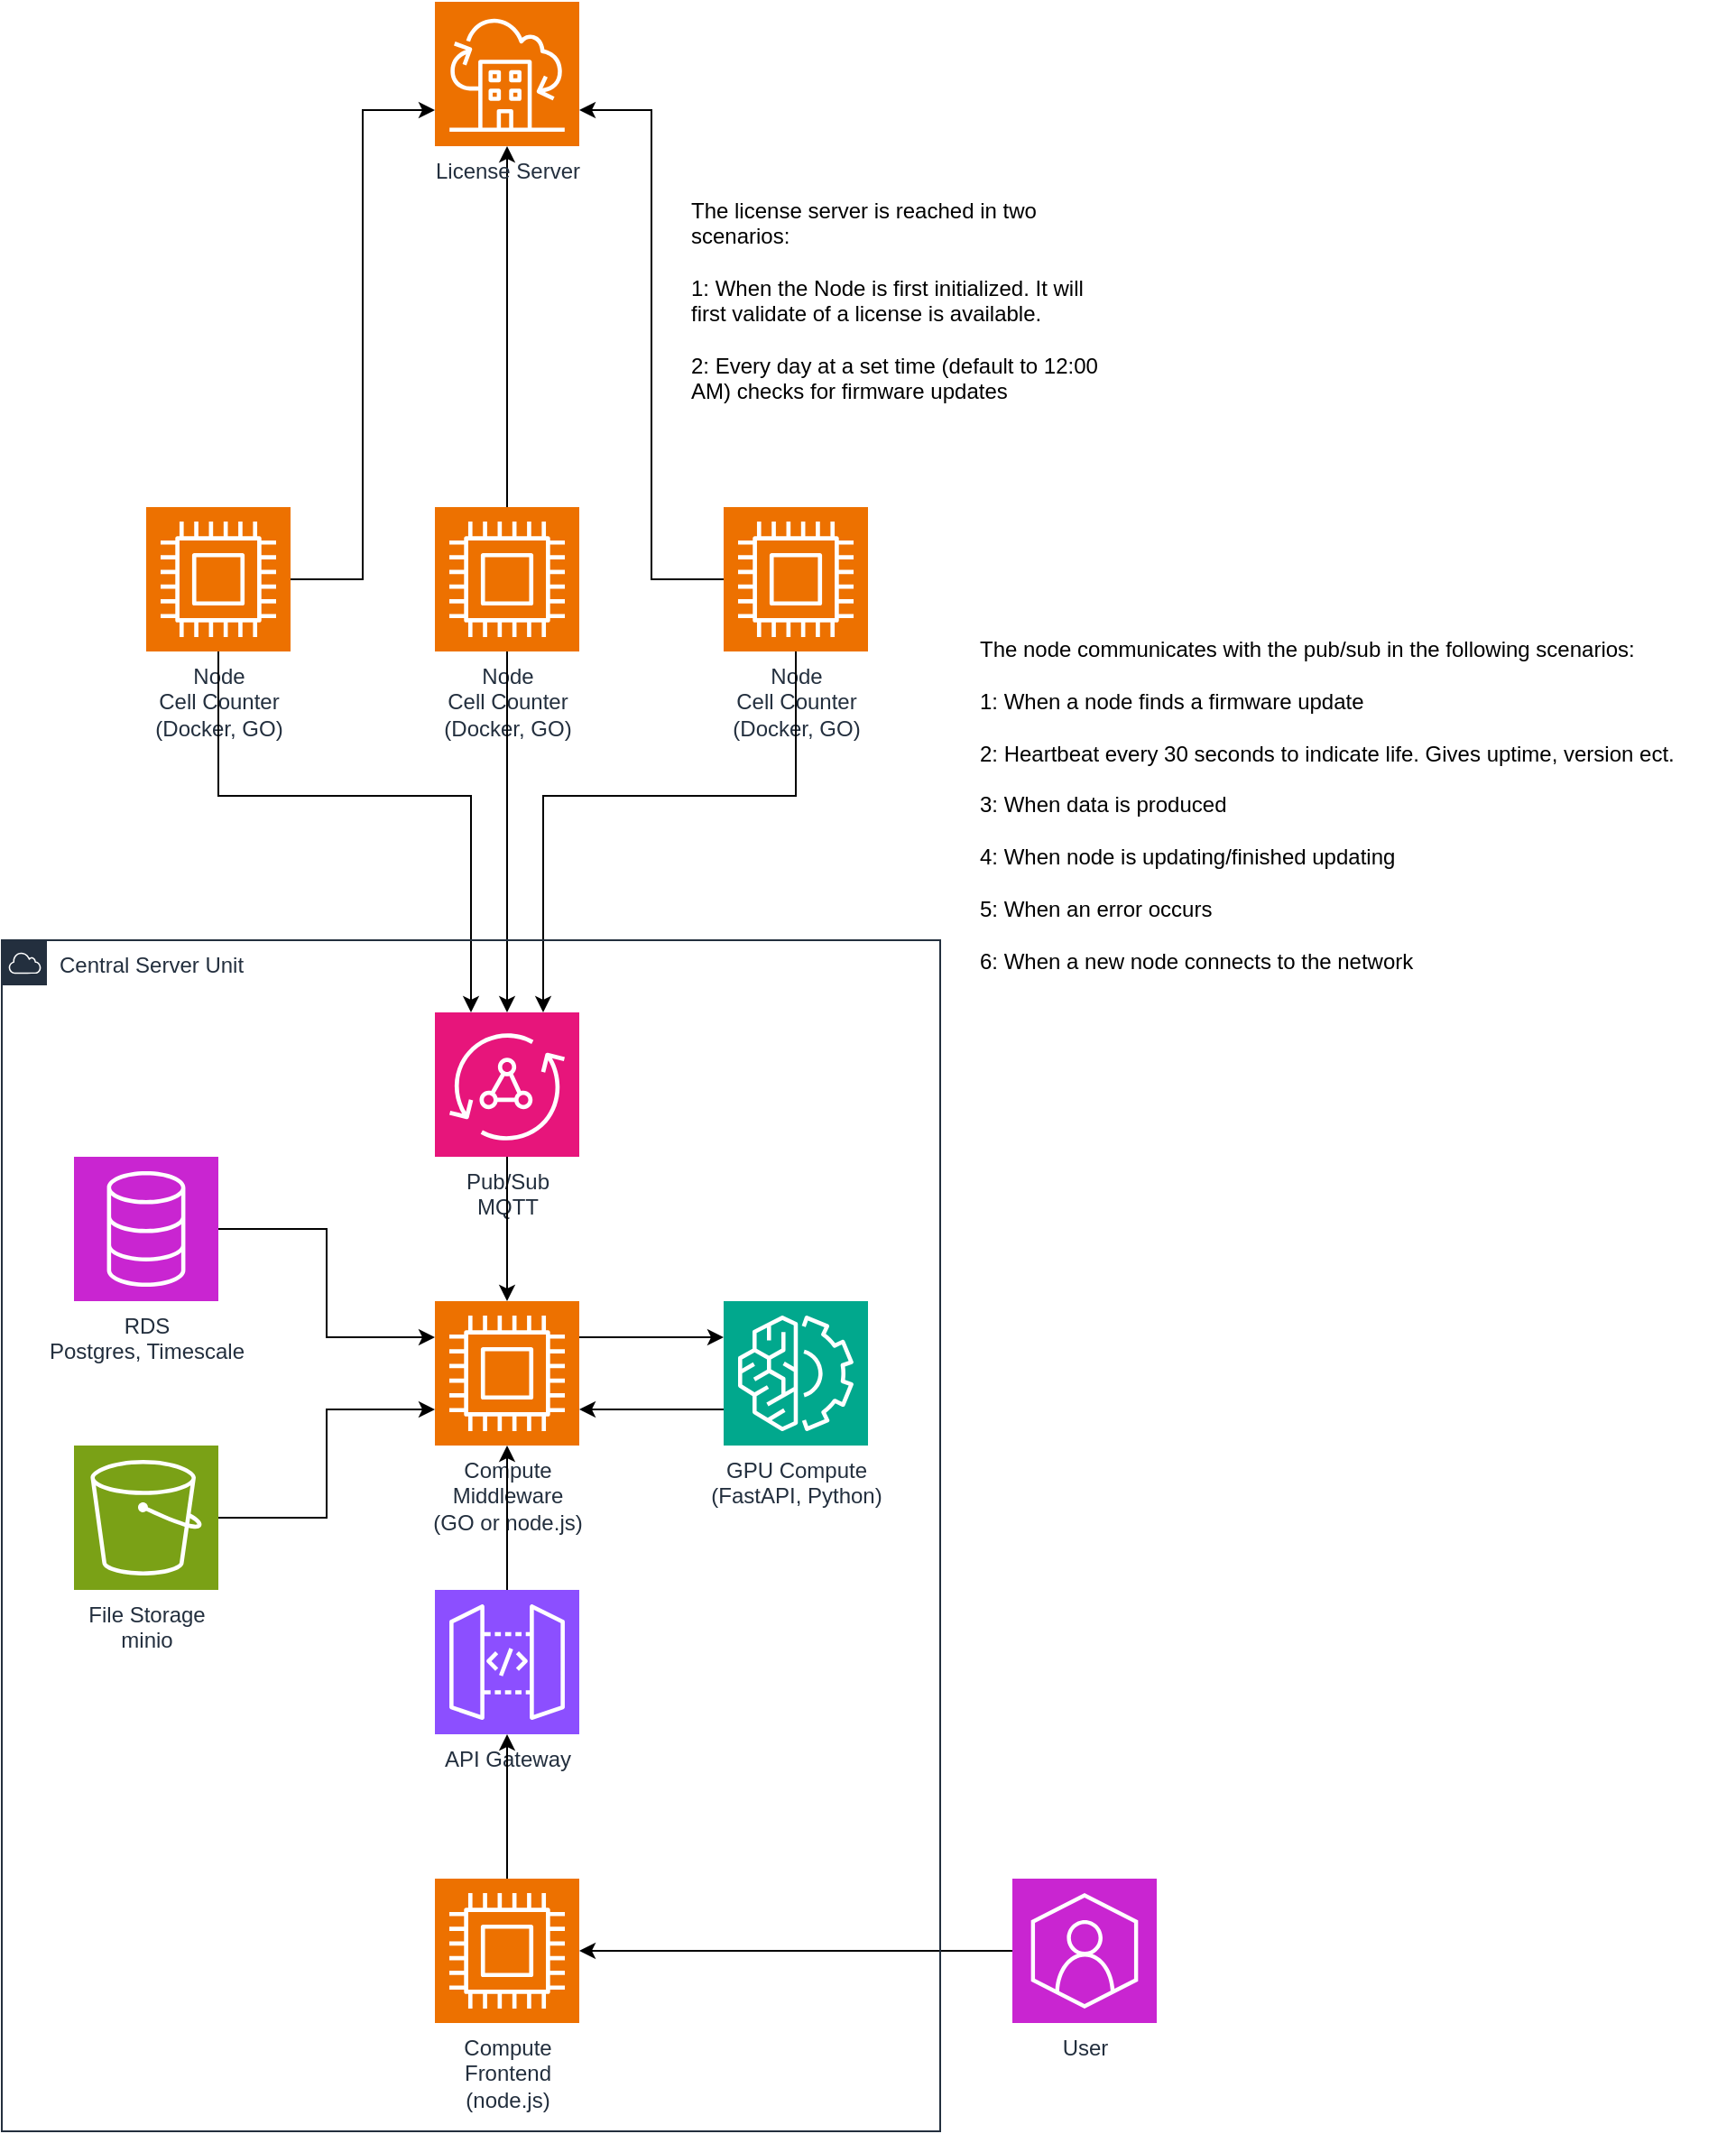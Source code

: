 <mxfile pages="2">
    <diagram name="Page-1" id="LXhIsruKm2uqg0XBaRkz">
        <mxGraphModel dx="1630" dy="1890" grid="1" gridSize="10" guides="1" tooltips="1" connect="1" arrows="1" fold="1" page="1" pageScale="1" pageWidth="850" pageHeight="1100" math="0" shadow="0">
            <root>
                <mxCell id="0"/>
                <mxCell id="1" parent="0"/>
                <mxCell id="uKiy49xHJSryWTfkeQc2-10" value="&lt;div&gt;Pub/Sub&lt;/div&gt;&lt;div&gt;MQTT&lt;/div&gt;" style="sketch=0;points=[[0,0,0],[0.25,0,0],[0.5,0,0],[0.75,0,0],[1,0,0],[0,1,0],[0.25,1,0],[0.5,1,0],[0.75,1,0],[1,1,0],[0,0.25,0],[0,0.5,0],[0,0.75,0],[1,0.25,0],[1,0.5,0],[1,0.75,0]];outlineConnect=0;fontColor=#232F3E;fillColor=#E7157B;strokeColor=#ffffff;dashed=0;verticalLabelPosition=bottom;verticalAlign=top;align=center;html=1;fontSize=12;fontStyle=0;aspect=fixed;shape=mxgraph.aws4.resourceIcon;resIcon=mxgraph.aws4.appsync;" parent="1" vertex="1">
                    <mxGeometry x="440" y="360" width="80" height="80" as="geometry"/>
                </mxCell>
                <mxCell id="uKiy49xHJSryWTfkeQc2-11" value="RDS&lt;div&gt;Postgres, Timescale&lt;/div&gt;" style="sketch=0;points=[[0,0,0],[0.25,0,0],[0.5,0,0],[0.75,0,0],[1,0,0],[0,1,0],[0.25,1,0],[0.5,1,0],[0.75,1,0],[1,1,0],[0,0.25,0],[0,0.5,0],[0,0.75,0],[1,0.25,0],[1,0.5,0],[1,0.75,0]];outlineConnect=0;fontColor=#232F3E;fillColor=#C925D1;strokeColor=#ffffff;dashed=0;verticalLabelPosition=bottom;verticalAlign=top;align=center;html=1;fontSize=12;fontStyle=0;aspect=fixed;shape=mxgraph.aws4.resourceIcon;resIcon=mxgraph.aws4.database;" parent="1" vertex="1">
                    <mxGeometry x="240" y="440" width="80" height="80" as="geometry"/>
                </mxCell>
                <mxCell id="uKiy49xHJSryWTfkeQc2-12" value="&lt;div&gt;GPU Compute&lt;/div&gt;&lt;div&gt;(FastAPI, Python)&lt;/div&gt;" style="sketch=0;points=[[0,0,0],[0.25,0,0],[0.5,0,0],[0.75,0,0],[1,0,0],[0,1,0],[0.25,1,0],[0.5,1,0],[0.75,1,0],[1,1,0],[0,0.25,0],[0,0.5,0],[0,0.75,0],[1,0.25,0],[1,0.5,0],[1,0.75,0]];outlineConnect=0;fontColor=#232F3E;fillColor=#01A88D;strokeColor=#ffffff;dashed=0;verticalLabelPosition=bottom;verticalAlign=top;align=center;html=1;fontSize=12;fontStyle=0;aspect=fixed;shape=mxgraph.aws4.resourceIcon;resIcon=mxgraph.aws4.machine_learning;" parent="1" vertex="1">
                    <mxGeometry x="600" y="520" width="80" height="80" as="geometry"/>
                </mxCell>
                <mxCell id="uKiy49xHJSryWTfkeQc2-13" value="File Storage&lt;div&gt;minio&lt;/div&gt;" style="sketch=0;points=[[0,0,0],[0.25,0,0],[0.5,0,0],[0.75,0,0],[1,0,0],[0,1,0],[0.25,1,0],[0.5,1,0],[0.75,1,0],[1,1,0],[0,0.25,0],[0,0.5,0],[0,0.75,0],[1,0.25,0],[1,0.5,0],[1,0.75,0]];outlineConnect=0;fontColor=#232F3E;fillColor=#7AA116;strokeColor=#ffffff;dashed=0;verticalLabelPosition=bottom;verticalAlign=top;align=center;html=1;fontSize=12;fontStyle=0;aspect=fixed;shape=mxgraph.aws4.resourceIcon;resIcon=mxgraph.aws4.s3;" parent="1" vertex="1">
                    <mxGeometry x="240" y="600" width="80" height="80" as="geometry"/>
                </mxCell>
                <mxCell id="uKiy49xHJSryWTfkeQc2-14" value="&lt;div&gt;Compute&lt;/div&gt;&lt;div&gt;Middleware&lt;/div&gt;&lt;div&gt;(GO or node.js)&lt;/div&gt;" style="sketch=0;points=[[0,0,0],[0.25,0,0],[0.5,0,0],[0.75,0,0],[1,0,0],[0,1,0],[0.25,1,0],[0.5,1,0],[0.75,1,0],[1,1,0],[0,0.25,0],[0,0.5,0],[0,0.75,0],[1,0.25,0],[1,0.5,0],[1,0.75,0]];outlineConnect=0;fontColor=#232F3E;fillColor=#ED7100;strokeColor=#ffffff;dashed=0;verticalLabelPosition=bottom;verticalAlign=top;align=center;html=1;fontSize=12;fontStyle=0;aspect=fixed;shape=mxgraph.aws4.resourceIcon;resIcon=mxgraph.aws4.compute;" parent="1" vertex="1">
                    <mxGeometry x="440" y="520" width="80" height="80" as="geometry"/>
                </mxCell>
                <mxCell id="uKiy49xHJSryWTfkeQc2-38" style="edgeStyle=orthogonalEdgeStyle;rounded=0;orthogonalLoop=1;jettySize=auto;html=1;" parent="1" source="uKiy49xHJSryWTfkeQc2-16" target="uKiy49xHJSryWTfkeQc2-14" edge="1">
                    <mxGeometry relative="1" as="geometry"/>
                </mxCell>
                <mxCell id="uKiy49xHJSryWTfkeQc2-16" value="API Gateway" style="sketch=0;points=[[0,0,0],[0.25,0,0],[0.5,0,0],[0.75,0,0],[1,0,0],[0,1,0],[0.25,1,0],[0.5,1,0],[0.75,1,0],[1,1,0],[0,0.25,0],[0,0.5,0],[0,0.75,0],[1,0.25,0],[1,0.5,0],[1,0.75,0]];outlineConnect=0;fontColor=#232F3E;fillColor=#8C4FFF;strokeColor=#ffffff;dashed=0;verticalLabelPosition=bottom;verticalAlign=top;align=center;html=1;fontSize=12;fontStyle=0;aspect=fixed;shape=mxgraph.aws4.resourceIcon;resIcon=mxgraph.aws4.api_gateway;" parent="1" vertex="1">
                    <mxGeometry x="440" y="680" width="80" height="80" as="geometry"/>
                </mxCell>
                <mxCell id="uKiy49xHJSryWTfkeQc2-17" style="edgeStyle=orthogonalEdgeStyle;rounded=0;orthogonalLoop=1;jettySize=auto;html=1;exitX=1;exitY=0.25;exitDx=0;exitDy=0;exitPerimeter=0;entryX=0;entryY=0.25;entryDx=0;entryDy=0;entryPerimeter=0;" parent="1" source="uKiy49xHJSryWTfkeQc2-14" target="uKiy49xHJSryWTfkeQc2-12" edge="1">
                    <mxGeometry relative="1" as="geometry"/>
                </mxCell>
                <mxCell id="uKiy49xHJSryWTfkeQc2-18" style="edgeStyle=orthogonalEdgeStyle;rounded=0;orthogonalLoop=1;jettySize=auto;html=1;exitX=0;exitY=0.75;exitDx=0;exitDy=0;exitPerimeter=0;entryX=1;entryY=0.75;entryDx=0;entryDy=0;entryPerimeter=0;" parent="1" source="uKiy49xHJSryWTfkeQc2-12" target="uKiy49xHJSryWTfkeQc2-14" edge="1">
                    <mxGeometry relative="1" as="geometry"/>
                </mxCell>
                <mxCell id="uKiy49xHJSryWTfkeQc2-20" style="edgeStyle=orthogonalEdgeStyle;rounded=0;orthogonalLoop=1;jettySize=auto;html=1;entryX=0;entryY=0.25;entryDx=0;entryDy=0;entryPerimeter=0;" parent="1" source="uKiy49xHJSryWTfkeQc2-11" target="uKiy49xHJSryWTfkeQc2-14" edge="1">
                    <mxGeometry relative="1" as="geometry"/>
                </mxCell>
                <mxCell id="uKiy49xHJSryWTfkeQc2-21" style="edgeStyle=orthogonalEdgeStyle;rounded=0;orthogonalLoop=1;jettySize=auto;html=1;entryX=0;entryY=0.75;entryDx=0;entryDy=0;entryPerimeter=0;" parent="1" source="uKiy49xHJSryWTfkeQc2-13" target="uKiy49xHJSryWTfkeQc2-14" edge="1">
                    <mxGeometry relative="1" as="geometry"/>
                </mxCell>
                <mxCell id="uKiy49xHJSryWTfkeQc2-22" style="edgeStyle=orthogonalEdgeStyle;rounded=0;orthogonalLoop=1;jettySize=auto;html=1;entryX=0.5;entryY=0;entryDx=0;entryDy=0;entryPerimeter=0;" parent="1" source="uKiy49xHJSryWTfkeQc2-10" target="uKiy49xHJSryWTfkeQc2-14" edge="1">
                    <mxGeometry relative="1" as="geometry"/>
                </mxCell>
                <mxCell id="uKiy49xHJSryWTfkeQc2-23" value="&lt;div&gt;Node&lt;/div&gt;&lt;div&gt;Cell Counter&lt;/div&gt;&lt;div&gt;(Docker, GO)&lt;/div&gt;&lt;div&gt;&lt;br&gt;&lt;/div&gt;&lt;div&gt;&lt;br&gt;&lt;/div&gt;" style="sketch=0;points=[[0,0,0],[0.25,0,0],[0.5,0,0],[0.75,0,0],[1,0,0],[0,1,0],[0.25,1,0],[0.5,1,0],[0.75,1,0],[1,1,0],[0,0.25,0],[0,0.5,0],[0,0.75,0],[1,0.25,0],[1,0.5,0],[1,0.75,0]];outlineConnect=0;fontColor=#232F3E;fillColor=#ED7100;strokeColor=#ffffff;dashed=0;verticalLabelPosition=bottom;verticalAlign=top;align=center;html=1;fontSize=12;fontStyle=0;aspect=fixed;shape=mxgraph.aws4.resourceIcon;resIcon=mxgraph.aws4.compute;" parent="1" vertex="1">
                    <mxGeometry x="280" y="80" width="80" height="80" as="geometry"/>
                </mxCell>
                <mxCell id="uKiy49xHJSryWTfkeQc2-52" style="edgeStyle=orthogonalEdgeStyle;rounded=0;orthogonalLoop=1;jettySize=auto;html=1;" parent="1" source="uKiy49xHJSryWTfkeQc2-24" target="uKiy49xHJSryWTfkeQc2-49" edge="1">
                    <mxGeometry relative="1" as="geometry"/>
                </mxCell>
                <mxCell id="uKiy49xHJSryWTfkeQc2-24" value="&lt;div&gt;Node&lt;/div&gt;&lt;div&gt;Cell Counter&lt;/div&gt;&lt;div&gt;(Docker, GO)&lt;/div&gt;" style="sketch=0;points=[[0,0,0],[0.25,0,0],[0.5,0,0],[0.75,0,0],[1,0,0],[0,1,0],[0.25,1,0],[0.5,1,0],[0.75,1,0],[1,1,0],[0,0.25,0],[0,0.5,0],[0,0.75,0],[1,0.25,0],[1,0.5,0],[1,0.75,0]];outlineConnect=0;fontColor=#232F3E;fillColor=#ED7100;strokeColor=#ffffff;dashed=0;verticalLabelPosition=bottom;verticalAlign=top;align=center;html=1;fontSize=12;fontStyle=0;aspect=fixed;shape=mxgraph.aws4.resourceIcon;resIcon=mxgraph.aws4.compute;" parent="1" vertex="1">
                    <mxGeometry x="440" y="80" width="80" height="80" as="geometry"/>
                </mxCell>
                <mxCell id="uKiy49xHJSryWTfkeQc2-25" value="&lt;div&gt;Node&lt;/div&gt;&lt;div&gt;Cell Counter&lt;/div&gt;&lt;div&gt;(Docker, GO)&lt;/div&gt;" style="sketch=0;points=[[0,0,0],[0.25,0,0],[0.5,0,0],[0.75,0,0],[1,0,0],[0,1,0],[0.25,1,0],[0.5,1,0],[0.75,1,0],[1,1,0],[0,0.25,0],[0,0.5,0],[0,0.75,0],[1,0.25,0],[1,0.5,0],[1,0.75,0]];outlineConnect=0;fontColor=#232F3E;fillColor=#ED7100;strokeColor=#ffffff;dashed=0;verticalLabelPosition=bottom;verticalAlign=top;align=center;html=1;fontSize=12;fontStyle=0;aspect=fixed;shape=mxgraph.aws4.resourceIcon;resIcon=mxgraph.aws4.compute;" parent="1" vertex="1">
                    <mxGeometry x="600" y="80" width="80" height="80" as="geometry"/>
                </mxCell>
                <mxCell id="uKiy49xHJSryWTfkeQc2-29" style="edgeStyle=orthogonalEdgeStyle;rounded=0;orthogonalLoop=1;jettySize=auto;html=1;entryX=0.5;entryY=0;entryDx=0;entryDy=0;entryPerimeter=0;" parent="1" source="uKiy49xHJSryWTfkeQc2-24" target="uKiy49xHJSryWTfkeQc2-10" edge="1">
                    <mxGeometry relative="1" as="geometry"/>
                </mxCell>
                <mxCell id="uKiy49xHJSryWTfkeQc2-32" style="edgeStyle=orthogonalEdgeStyle;rounded=0;orthogonalLoop=1;jettySize=auto;html=1;entryX=0.25;entryY=0;entryDx=0;entryDy=0;entryPerimeter=0;" parent="1" source="uKiy49xHJSryWTfkeQc2-23" target="uKiy49xHJSryWTfkeQc2-10" edge="1">
                    <mxGeometry relative="1" as="geometry">
                        <Array as="points">
                            <mxPoint x="320" y="240"/>
                            <mxPoint x="460" y="240"/>
                        </Array>
                    </mxGeometry>
                </mxCell>
                <mxCell id="uKiy49xHJSryWTfkeQc2-33" style="edgeStyle=orthogonalEdgeStyle;rounded=0;orthogonalLoop=1;jettySize=auto;html=1;entryX=0.75;entryY=0;entryDx=0;entryDy=0;entryPerimeter=0;" parent="1" source="uKiy49xHJSryWTfkeQc2-25" target="uKiy49xHJSryWTfkeQc2-10" edge="1">
                    <mxGeometry relative="1" as="geometry">
                        <Array as="points">
                            <mxPoint x="640" y="240"/>
                            <mxPoint x="500" y="240"/>
                        </Array>
                    </mxGeometry>
                </mxCell>
                <mxCell id="uKiy49xHJSryWTfkeQc2-35" value="&lt;div&gt;Compute&lt;/div&gt;&lt;div&gt;Frontend&lt;/div&gt;&lt;div&gt;(node.js)&lt;/div&gt;" style="sketch=0;points=[[0,0,0],[0.25,0,0],[0.5,0,0],[0.75,0,0],[1,0,0],[0,1,0],[0.25,1,0],[0.5,1,0],[0.75,1,0],[1,1,0],[0,0.25,0],[0,0.5,0],[0,0.75,0],[1,0.25,0],[1,0.5,0],[1,0.75,0]];outlineConnect=0;fontColor=#232F3E;fillColor=#ED7100;strokeColor=#ffffff;dashed=0;verticalLabelPosition=bottom;verticalAlign=top;align=center;html=1;fontSize=12;fontStyle=0;aspect=fixed;shape=mxgraph.aws4.resourceIcon;resIcon=mxgraph.aws4.compute;" parent="1" vertex="1">
                    <mxGeometry x="440" y="840" width="80" height="80" as="geometry"/>
                </mxCell>
                <mxCell id="uKiy49xHJSryWTfkeQc2-37" style="edgeStyle=orthogonalEdgeStyle;rounded=0;orthogonalLoop=1;jettySize=auto;html=1;entryX=0.5;entryY=1;entryDx=0;entryDy=0;entryPerimeter=0;" parent="1" source="uKiy49xHJSryWTfkeQc2-35" target="uKiy49xHJSryWTfkeQc2-16" edge="1">
                    <mxGeometry relative="1" as="geometry"/>
                </mxCell>
                <mxCell id="uKiy49xHJSryWTfkeQc2-43" value="User" style="sketch=0;points=[[0,0,0],[0.25,0,0],[0.5,0,0],[0.75,0,0],[1,0,0],[0,1,0],[0.25,1,0],[0.5,1,0],[0.75,1,0],[1,1,0],[0,0.25,0],[0,0.5,0],[0,0.75,0],[1,0.25,0],[1,0.5,0],[1,0.75,0]];outlineConnect=0;fontColor=#232F3E;fillColor=#C925D1;strokeColor=#ffffff;dashed=0;verticalLabelPosition=bottom;verticalAlign=top;align=center;html=1;fontSize=12;fontStyle=0;aspect=fixed;shape=mxgraph.aws4.resourceIcon;resIcon=mxgraph.aws4.customer_enablement;" parent="1" vertex="1">
                    <mxGeometry x="760" y="840" width="80" height="80" as="geometry"/>
                </mxCell>
                <mxCell id="uKiy49xHJSryWTfkeQc2-44" style="edgeStyle=orthogonalEdgeStyle;rounded=0;orthogonalLoop=1;jettySize=auto;html=1;entryX=1;entryY=0.5;entryDx=0;entryDy=0;entryPerimeter=0;" parent="1" source="uKiy49xHJSryWTfkeQc2-43" target="uKiy49xHJSryWTfkeQc2-35" edge="1">
                    <mxGeometry relative="1" as="geometry"/>
                </mxCell>
                <mxCell id="uKiy49xHJSryWTfkeQc2-48" value="Central Server Unit" style="points=[[0,0],[0.25,0],[0.5,0],[0.75,0],[1,0],[1,0.25],[1,0.5],[1,0.75],[1,1],[0.75,1],[0.5,1],[0.25,1],[0,1],[0,0.75],[0,0.5],[0,0.25]];outlineConnect=0;gradientColor=none;html=1;whiteSpace=wrap;fontSize=12;fontStyle=0;container=1;pointerEvents=0;collapsible=0;recursiveResize=0;shape=mxgraph.aws4.group;grIcon=mxgraph.aws4.group_aws_cloud;strokeColor=#232F3E;fillColor=none;verticalAlign=top;align=left;spacingLeft=30;fontColor=#232F3E;dashed=0;" parent="1" vertex="1">
                    <mxGeometry x="200" y="320" width="520" height="660" as="geometry"/>
                </mxCell>
                <mxCell id="uKiy49xHJSryWTfkeQc2-49" value="License Server" style="sketch=0;points=[[0,0,0],[0.25,0,0],[0.5,0,0],[0.75,0,0],[1,0,0],[0,1,0],[0.25,1,0],[0.5,1,0],[0.75,1,0],[1,1,0],[0,0.25,0],[0,0.5,0],[0,0.75,0],[1,0.25,0],[1,0.5,0],[1,0.75,0]];outlineConnect=0;fontColor=#232F3E;fillColor=#ED7100;strokeColor=#ffffff;dashed=0;verticalLabelPosition=bottom;verticalAlign=top;align=center;html=1;fontSize=12;fontStyle=0;aspect=fixed;shape=mxgraph.aws4.resourceIcon;resIcon=mxgraph.aws4.outposts_family;" parent="1" vertex="1">
                    <mxGeometry x="440" y="-200" width="80" height="80" as="geometry"/>
                </mxCell>
                <mxCell id="uKiy49xHJSryWTfkeQc2-50" style="edgeStyle=orthogonalEdgeStyle;rounded=0;orthogonalLoop=1;jettySize=auto;html=1;entryX=0;entryY=0.75;entryDx=0;entryDy=0;entryPerimeter=0;" parent="1" source="uKiy49xHJSryWTfkeQc2-23" target="uKiy49xHJSryWTfkeQc2-49" edge="1">
                    <mxGeometry relative="1" as="geometry"/>
                </mxCell>
                <mxCell id="uKiy49xHJSryWTfkeQc2-51" style="edgeStyle=orthogonalEdgeStyle;rounded=0;orthogonalLoop=1;jettySize=auto;html=1;entryX=1;entryY=0.75;entryDx=0;entryDy=0;entryPerimeter=0;" parent="1" source="uKiy49xHJSryWTfkeQc2-25" target="uKiy49xHJSryWTfkeQc2-49" edge="1">
                    <mxGeometry relative="1" as="geometry"/>
                </mxCell>
                <mxCell id="DJt_CD_7adKYVdYQz_FR-1" value="&lt;div&gt;The license server is reached in two scenarios:&lt;/div&gt;&lt;div&gt;&lt;br&gt;&lt;/div&gt;&lt;div&gt;1: When the Node is first initialized. It will first validate of a license is available.&lt;/div&gt;&lt;div&gt;&lt;br&gt;&lt;/div&gt;&lt;div&gt;2: Every day at a set time (default to 12:00 AM) checks for firmware updates&lt;/div&gt;&lt;div&gt;&lt;br&gt;&lt;/div&gt;&lt;div&gt;&lt;br&gt;&lt;/div&gt;" style="text;html=1;align=left;verticalAlign=middle;whiteSpace=wrap;rounded=0;" parent="1" vertex="1">
                    <mxGeometry x="580" y="-110" width="240" height="180" as="geometry"/>
                </mxCell>
                <mxCell id="DJt_CD_7adKYVdYQz_FR-2" value="&lt;div&gt;The node communicates with the pub/sub in the following scenarios:&lt;/div&gt;&lt;div&gt;&lt;br&gt;&lt;/div&gt;&lt;div&gt;1: When a node finds a firmware update&lt;/div&gt;&lt;div&gt;&lt;br&gt;&lt;/div&gt;&lt;div&gt;2: Heartbeat every 30 seconds to indicate life. Gives uptime, version ect.&lt;/div&gt;&lt;div&gt;&lt;br&gt;&lt;/div&gt;&lt;div&gt;3: When data is produced&lt;/div&gt;&lt;div&gt;&lt;br&gt;&lt;/div&gt;&lt;div&gt;4: When node is updating/finished updating&lt;/div&gt;&lt;div&gt;&lt;br&gt;&lt;/div&gt;&lt;div&gt;5: When an error occurs&lt;/div&gt;&lt;div&gt;&lt;br&gt;&lt;/div&gt;&lt;div&gt;6: When a new node connects to the network&lt;/div&gt;" style="text;html=1;align=left;verticalAlign=middle;whiteSpace=wrap;rounded=0;" parent="1" vertex="1">
                    <mxGeometry x="740" y="130" width="420" height="230" as="geometry"/>
                </mxCell>
            </root>
        </mxGraphModel>
    </diagram>
    <diagram id="QXjKQn-UZoF8NWdACQz7" name="Page-2">
        <mxGraphModel grid="1" page="1" gridSize="10" guides="1" tooltips="1" connect="1" arrows="1" fold="1" pageScale="1" pageWidth="850" pageHeight="1100" math="0" shadow="0">
            <root>
                <mxCell id="0"/>
                <mxCell id="1" parent="0"/>
            </root>
        </mxGraphModel>
    </diagram>
</mxfile>